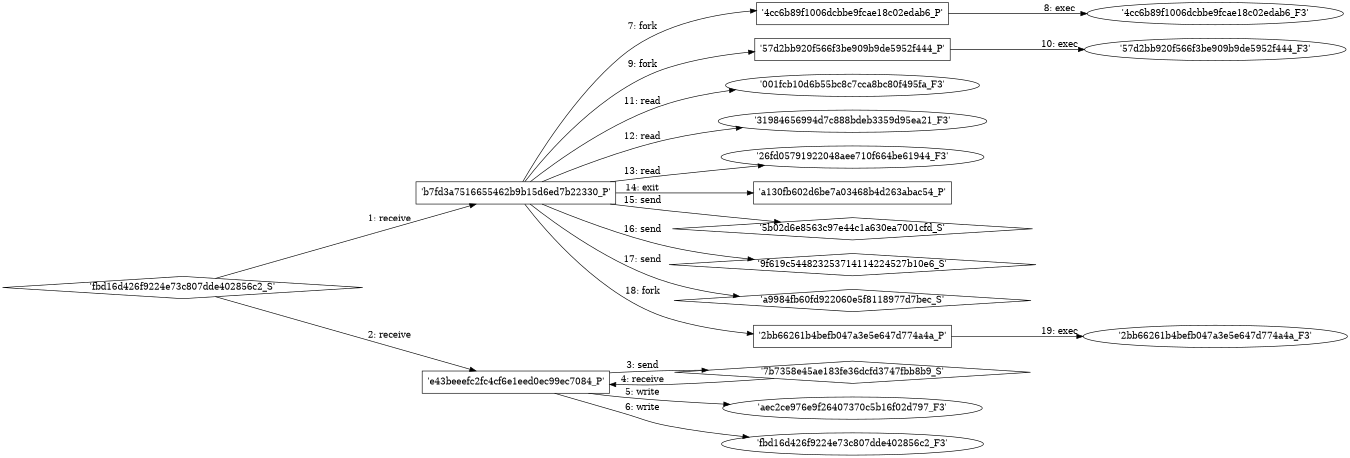 digraph "D:\Learning\Paper\apt\基于CTI的攻击预警\Dataset\攻击图\ASGfromALLCTI\Small businesses targeted by highly localized Ursnif campaign.dot" {
rankdir="LR"
size="9"
fixedsize="false"
splines="true"
nodesep=0.3
ranksep=0
fontsize=10
overlap="scalexy"
engine= "neato"
	"'b7fd3a7516655462b9b15d6ed7b22330_P'" [node_type=Process shape=box]
	"'fbd16d426f9224e73c807dde402856c2_S'" [node_type=Socket shape=diamond]
	"'fbd16d426f9224e73c807dde402856c2_S'" -> "'b7fd3a7516655462b9b15d6ed7b22330_P'" [label="1: receive"]
	"'e43beeefc2fc4cf6e1eed0ec99ec7084_P'" [node_type=Process shape=box]
	"'fbd16d426f9224e73c807dde402856c2_S'" [node_type=Socket shape=diamond]
	"'fbd16d426f9224e73c807dde402856c2_S'" -> "'e43beeefc2fc4cf6e1eed0ec99ec7084_P'" [label="2: receive"]
	"'7b7358e45ae183fe36dcfd3747fbb8b9_S'" [node_type=Socket shape=diamond]
	"'e43beeefc2fc4cf6e1eed0ec99ec7084_P'" [node_type=Process shape=box]
	"'e43beeefc2fc4cf6e1eed0ec99ec7084_P'" -> "'7b7358e45ae183fe36dcfd3747fbb8b9_S'" [label="3: send"]
	"'7b7358e45ae183fe36dcfd3747fbb8b9_S'" -> "'e43beeefc2fc4cf6e1eed0ec99ec7084_P'" [label="4: receive"]
	"'aec2ce976e9f26407370c5b16f02d797_F3'" [node_type=file shape=ellipse]
	"'e43beeefc2fc4cf6e1eed0ec99ec7084_P'" [node_type=Process shape=box]
	"'e43beeefc2fc4cf6e1eed0ec99ec7084_P'" -> "'aec2ce976e9f26407370c5b16f02d797_F3'" [label="5: write"]
	"'fbd16d426f9224e73c807dde402856c2_F3'" [node_type=file shape=ellipse]
	"'e43beeefc2fc4cf6e1eed0ec99ec7084_P'" [node_type=Process shape=box]
	"'e43beeefc2fc4cf6e1eed0ec99ec7084_P'" -> "'fbd16d426f9224e73c807dde402856c2_F3'" [label="6: write"]
	"'b7fd3a7516655462b9b15d6ed7b22330_P'" [node_type=Process shape=box]
	"'4cc6b89f1006dcbbe9fcae18c02edab6_P'" [node_type=Process shape=box]
	"'b7fd3a7516655462b9b15d6ed7b22330_P'" -> "'4cc6b89f1006dcbbe9fcae18c02edab6_P'" [label="7: fork"]
	"'4cc6b89f1006dcbbe9fcae18c02edab6_P'" [node_type=Process shape=box]
	"'4cc6b89f1006dcbbe9fcae18c02edab6_F3'" [node_type=File shape=ellipse]
	"'4cc6b89f1006dcbbe9fcae18c02edab6_P'" -> "'4cc6b89f1006dcbbe9fcae18c02edab6_F3'" [label="8: exec"]
	"'b7fd3a7516655462b9b15d6ed7b22330_P'" [node_type=Process shape=box]
	"'57d2bb920f566f3be909b9de5952f444_P'" [node_type=Process shape=box]
	"'b7fd3a7516655462b9b15d6ed7b22330_P'" -> "'57d2bb920f566f3be909b9de5952f444_P'" [label="9: fork"]
	"'57d2bb920f566f3be909b9de5952f444_P'" [node_type=Process shape=box]
	"'57d2bb920f566f3be909b9de5952f444_F3'" [node_type=File shape=ellipse]
	"'57d2bb920f566f3be909b9de5952f444_P'" -> "'57d2bb920f566f3be909b9de5952f444_F3'" [label="10: exec"]
	"'001fcb10d6b55bc8c7cca8bc80f495fa_F3'" [node_type=file shape=ellipse]
	"'b7fd3a7516655462b9b15d6ed7b22330_P'" [node_type=Process shape=box]
	"'b7fd3a7516655462b9b15d6ed7b22330_P'" -> "'001fcb10d6b55bc8c7cca8bc80f495fa_F3'" [label="11: read"]
	"'31984656994d7c888bdeb3359d95ea21_F3'" [node_type=file shape=ellipse]
	"'b7fd3a7516655462b9b15d6ed7b22330_P'" [node_type=Process shape=box]
	"'b7fd3a7516655462b9b15d6ed7b22330_P'" -> "'31984656994d7c888bdeb3359d95ea21_F3'" [label="12: read"]
	"'26fd05791922048aee710f664be61944_F3'" [node_type=file shape=ellipse]
	"'b7fd3a7516655462b9b15d6ed7b22330_P'" [node_type=Process shape=box]
	"'b7fd3a7516655462b9b15d6ed7b22330_P'" -> "'26fd05791922048aee710f664be61944_F3'" [label="13: read"]
	"'b7fd3a7516655462b9b15d6ed7b22330_P'" [node_type=Process shape=box]
	"'a130fb602d6be7a03468b4d263abac54_P'" [node_type=Process shape=box]
	"'b7fd3a7516655462b9b15d6ed7b22330_P'" -> "'a130fb602d6be7a03468b4d263abac54_P'" [label="14: exit"]
	"'5b02d6e8563c97e44c1a630ea7001cfd_S'" [node_type=Socket shape=diamond]
	"'b7fd3a7516655462b9b15d6ed7b22330_P'" [node_type=Process shape=box]
	"'b7fd3a7516655462b9b15d6ed7b22330_P'" -> "'5b02d6e8563c97e44c1a630ea7001cfd_S'" [label="15: send"]
	"'9f619c544823253714114224527b10e6_S'" [node_type=Socket shape=diamond]
	"'b7fd3a7516655462b9b15d6ed7b22330_P'" [node_type=Process shape=box]
	"'b7fd3a7516655462b9b15d6ed7b22330_P'" -> "'9f619c544823253714114224527b10e6_S'" [label="16: send"]
	"'a9984fb60fd922060e5f8118977d7bec_S'" [node_type=Socket shape=diamond]
	"'b7fd3a7516655462b9b15d6ed7b22330_P'" [node_type=Process shape=box]
	"'b7fd3a7516655462b9b15d6ed7b22330_P'" -> "'a9984fb60fd922060e5f8118977d7bec_S'" [label="17: send"]
	"'b7fd3a7516655462b9b15d6ed7b22330_P'" [node_type=Process shape=box]
	"'2bb66261b4befb047a3e5e647d774a4a_P'" [node_type=Process shape=box]
	"'b7fd3a7516655462b9b15d6ed7b22330_P'" -> "'2bb66261b4befb047a3e5e647d774a4a_P'" [label="18: fork"]
	"'2bb66261b4befb047a3e5e647d774a4a_P'" [node_type=Process shape=box]
	"'2bb66261b4befb047a3e5e647d774a4a_F3'" [node_type=File shape=ellipse]
	"'2bb66261b4befb047a3e5e647d774a4a_P'" -> "'2bb66261b4befb047a3e5e647d774a4a_F3'" [label="19: exec"]
}
